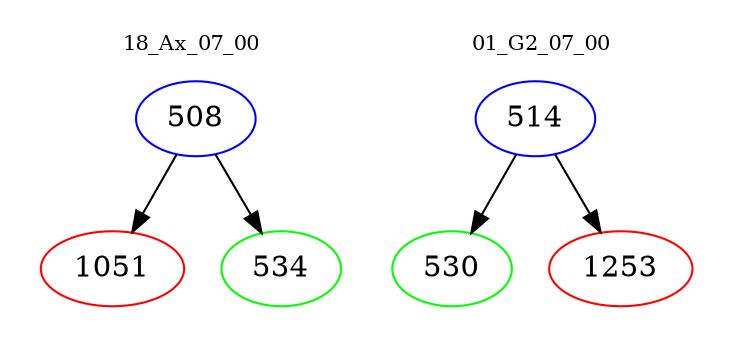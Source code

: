 digraph{
subgraph cluster_0 {
color = white
label = "18_Ax_07_00";
fontsize=10;
T0_508 [label="508", color="blue"]
T0_508 -> T0_1051 [color="black"]
T0_1051 [label="1051", color="red"]
T0_508 -> T0_534 [color="black"]
T0_534 [label="534", color="green"]
}
subgraph cluster_1 {
color = white
label = "01_G2_07_00";
fontsize=10;
T1_514 [label="514", color="blue"]
T1_514 -> T1_530 [color="black"]
T1_530 [label="530", color="green"]
T1_514 -> T1_1253 [color="black"]
T1_1253 [label="1253", color="red"]
}
}
